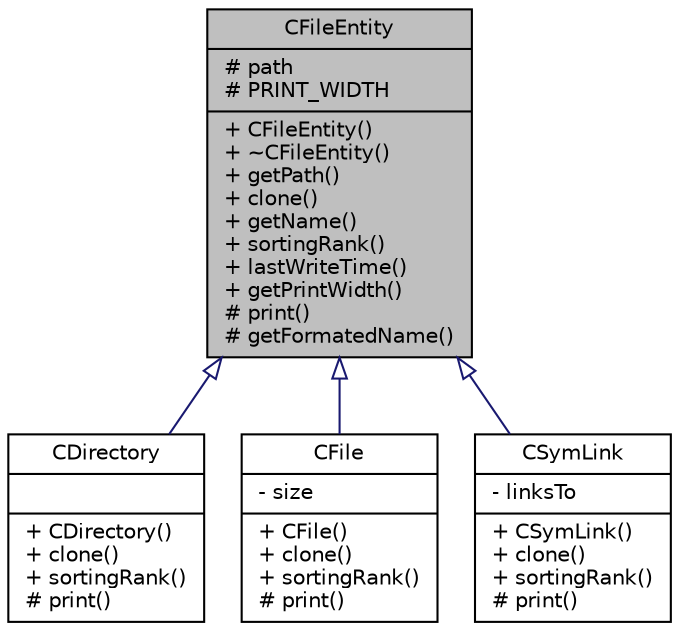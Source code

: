 digraph "CFileEntity"
{
 // LATEX_PDF_SIZE
  edge [fontname="Helvetica",fontsize="10",labelfontname="Helvetica",labelfontsize="10"];
  node [fontname="Helvetica",fontsize="10",shape=record];
  Node1 [label="{CFileEntity\n|# path\l# PRINT_WIDTH\l|+ CFileEntity()\l+ ~CFileEntity()\l+ getPath()\l+ clone()\l+ getName()\l+ sortingRank()\l+ lastWriteTime()\l+ getPrintWidth()\l# print()\l# getFormatedName()\l}",height=0.2,width=0.4,color="black", fillcolor="grey75", style="filled", fontcolor="black",tooltip="Class to represent filesystem entity (eg. file, folder, link...)"];
  Node1 -> Node2 [dir="back",color="midnightblue",fontsize="10",style="solid",arrowtail="onormal",fontname="Helvetica"];
  Node2 [label="{CDirectory\n||+ CDirectory()\l+ clone()\l+ sortingRank()\l# print()\l}",height=0.2,width=0.4,color="black", fillcolor="white", style="filled",URL="$classCDirectory.html",tooltip="Represents folder in file system."];
  Node1 -> Node3 [dir="back",color="midnightblue",fontsize="10",style="solid",arrowtail="onormal",fontname="Helvetica"];
  Node3 [label="{CFile\n|- size\l|+ CFile()\l+ clone()\l+ sortingRank()\l# print()\l}",height=0.2,width=0.4,color="black", fillcolor="white", style="filled",URL="$classCFile.html",tooltip="Represents file in file system."];
  Node1 -> Node4 [dir="back",color="midnightblue",fontsize="10",style="solid",arrowtail="onormal",fontname="Helvetica"];
  Node4 [label="{CSymLink\n|- linksTo\l|+ CSymLink()\l+ clone()\l+ sortingRank()\l# print()\l}",height=0.2,width=0.4,color="black", fillcolor="white", style="filled",URL="$classCSymLink.html",tooltip="Represents symbolic link in filesystem."];
}

